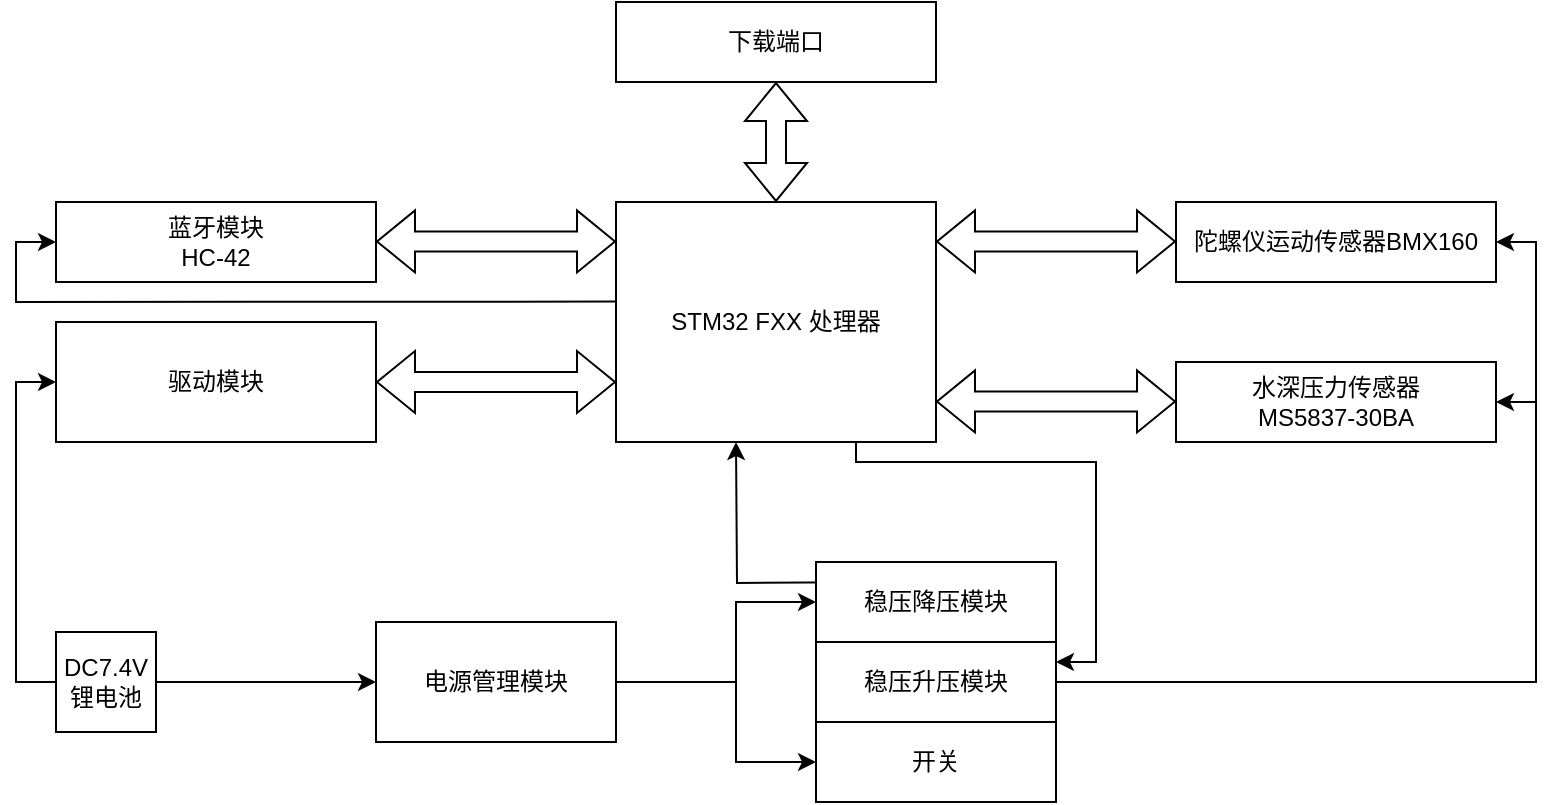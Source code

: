<mxfile version="26.0.16">
  <diagram name="第 1 页" id="pqdLP5we26Cw2XgYYHhp">
    <mxGraphModel dx="983" dy="570" grid="1" gridSize="10" guides="1" tooltips="1" connect="1" arrows="1" fold="1" page="1" pageScale="1" pageWidth="827" pageHeight="1169" math="0" shadow="0">
      <root>
        <mxCell id="0" />
        <mxCell id="1" parent="0" />
        <mxCell id="suJ-lMnNEcjRT-W93V0n-32" style="edgeStyle=orthogonalEdgeStyle;rounded=0;orthogonalLoop=1;jettySize=auto;html=1;exitX=0.75;exitY=1;exitDx=0;exitDy=0;entryX=1;entryY=0.5;entryDx=0;entryDy=0;" edge="1" parent="1">
          <mxGeometry relative="1" as="geometry">
            <mxPoint x="440" y="630" as="sourcePoint" />
            <mxPoint x="540" y="750" as="targetPoint" />
            <Array as="points">
              <mxPoint x="440" y="650" />
              <mxPoint x="560" y="650" />
              <mxPoint x="560" y="750" />
            </Array>
          </mxGeometry>
        </mxCell>
        <mxCell id="suJ-lMnNEcjRT-W93V0n-3" value="STM32 FXX 处理器" style="rounded=0;whiteSpace=wrap;html=1;" vertex="1" parent="1">
          <mxGeometry x="320" y="520" width="160" height="120" as="geometry" />
        </mxCell>
        <mxCell id="suJ-lMnNEcjRT-W93V0n-4" value="陀螺仪运动传感器&lt;span style=&quot;background-color: transparent; color: light-dark(rgb(0, 0, 0), rgb(255, 255, 255));&quot;&gt;BMX160&lt;/span&gt;" style="rounded=0;whiteSpace=wrap;html=1;" vertex="1" parent="1">
          <mxGeometry x="600" y="520" width="160" height="40" as="geometry" />
        </mxCell>
        <mxCell id="suJ-lMnNEcjRT-W93V0n-5" value="驱动模块" style="rounded=0;whiteSpace=wrap;html=1;" vertex="1" parent="1">
          <mxGeometry x="40" y="580" width="160" height="60" as="geometry" />
        </mxCell>
        <mxCell id="suJ-lMnNEcjRT-W93V0n-6" value="水深压力传感器&lt;div&gt;MS5837-30BA&lt;/div&gt;" style="rounded=0;whiteSpace=wrap;html=1;" vertex="1" parent="1">
          <mxGeometry x="600" y="600" width="160" height="40" as="geometry" />
        </mxCell>
        <mxCell id="suJ-lMnNEcjRT-W93V0n-7" value="蓝牙模块&lt;div&gt;HC-42&lt;/div&gt;" style="rounded=0;whiteSpace=wrap;html=1;" vertex="1" parent="1">
          <mxGeometry x="40" y="520" width="160" height="40" as="geometry" />
        </mxCell>
        <mxCell id="suJ-lMnNEcjRT-W93V0n-8" value="下载端口" style="rounded=0;whiteSpace=wrap;html=1;" vertex="1" parent="1">
          <mxGeometry x="320" y="420" width="160" height="40" as="geometry" />
        </mxCell>
        <mxCell id="suJ-lMnNEcjRT-W93V0n-9" value="电源管理模块" style="rounded=0;whiteSpace=wrap;html=1;" vertex="1" parent="1">
          <mxGeometry x="200" y="730" width="120" height="60" as="geometry" />
        </mxCell>
        <mxCell id="suJ-lMnNEcjRT-W93V0n-47" style="edgeStyle=orthogonalEdgeStyle;rounded=0;orthogonalLoop=1;jettySize=auto;html=1;exitX=1;exitY=0.5;exitDx=0;exitDy=0;entryX=1;entryY=0.5;entryDx=0;entryDy=0;" edge="1" parent="1" source="suJ-lMnNEcjRT-W93V0n-15" target="suJ-lMnNEcjRT-W93V0n-4">
          <mxGeometry relative="1" as="geometry" />
        </mxCell>
        <mxCell id="suJ-lMnNEcjRT-W93V0n-15" value="稳压升压模块" style="rounded=0;whiteSpace=wrap;html=1;" vertex="1" parent="1">
          <mxGeometry x="420" y="740" width="120" height="40" as="geometry" />
        </mxCell>
        <mxCell id="suJ-lMnNEcjRT-W93V0n-16" value="开关" style="rounded=0;whiteSpace=wrap;html=1;" vertex="1" parent="1">
          <mxGeometry x="420" y="780" width="120" height="40" as="geometry" />
        </mxCell>
        <mxCell id="suJ-lMnNEcjRT-W93V0n-28" style="edgeStyle=orthogonalEdgeStyle;rounded=0;orthogonalLoop=1;jettySize=auto;html=1;exitX=0;exitY=0.25;exitDx=0;exitDy=0;entryX=0.5;entryY=1;entryDx=0;entryDy=0;" edge="1" parent="1">
          <mxGeometry relative="1" as="geometry">
            <mxPoint x="460.03" y="710" as="sourcePoint" />
            <mxPoint x="380" y="640" as="targetPoint" />
          </mxGeometry>
        </mxCell>
        <mxCell id="suJ-lMnNEcjRT-W93V0n-17" value="稳压降压模块" style="rounded=0;whiteSpace=wrap;html=1;" vertex="1" parent="1">
          <mxGeometry x="420" y="700" width="120" height="40" as="geometry" />
        </mxCell>
        <mxCell id="suJ-lMnNEcjRT-W93V0n-20" style="edgeStyle=orthogonalEdgeStyle;rounded=0;orthogonalLoop=1;jettySize=auto;html=1;exitX=1;exitY=0.5;exitDx=0;exitDy=0;entryX=0;entryY=0.5;entryDx=0;entryDy=0;" edge="1" parent="1" source="suJ-lMnNEcjRT-W93V0n-18" target="suJ-lMnNEcjRT-W93V0n-9">
          <mxGeometry relative="1" as="geometry" />
        </mxCell>
        <mxCell id="suJ-lMnNEcjRT-W93V0n-38" style="edgeStyle=orthogonalEdgeStyle;rounded=0;orthogonalLoop=1;jettySize=auto;html=1;exitX=0;exitY=0.5;exitDx=0;exitDy=0;entryX=0;entryY=0.5;entryDx=0;entryDy=0;" edge="1" parent="1" source="suJ-lMnNEcjRT-W93V0n-18" target="suJ-lMnNEcjRT-W93V0n-5">
          <mxGeometry relative="1" as="geometry" />
        </mxCell>
        <mxCell id="suJ-lMnNEcjRT-W93V0n-18" value="DC7.4V&lt;div&gt;锂电池&lt;/div&gt;" style="rounded=0;whiteSpace=wrap;html=1;" vertex="1" parent="1">
          <mxGeometry x="40" y="735" width="50" height="50" as="geometry" />
        </mxCell>
        <mxCell id="suJ-lMnNEcjRT-W93V0n-23" value="" style="endArrow=none;html=1;rounded=0;exitX=1;exitY=0.5;exitDx=0;exitDy=0;" edge="1" parent="1" source="suJ-lMnNEcjRT-W93V0n-9">
          <mxGeometry width="50" height="50" relative="1" as="geometry">
            <mxPoint x="340" y="780" as="sourcePoint" />
            <mxPoint x="380" y="760" as="targetPoint" />
          </mxGeometry>
        </mxCell>
        <mxCell id="suJ-lMnNEcjRT-W93V0n-24" value="" style="endArrow=classic;html=1;rounded=0;entryX=0;entryY=0.5;entryDx=0;entryDy=0;" edge="1" parent="1" target="suJ-lMnNEcjRT-W93V0n-17">
          <mxGeometry width="50" height="50" relative="1" as="geometry">
            <mxPoint x="380" y="760" as="sourcePoint" />
            <mxPoint x="413" y="685" as="targetPoint" />
            <Array as="points">
              <mxPoint x="380" y="720" />
            </Array>
          </mxGeometry>
        </mxCell>
        <mxCell id="suJ-lMnNEcjRT-W93V0n-25" value="" style="endArrow=classic;html=1;rounded=0;entryX=0;entryY=0.5;entryDx=0;entryDy=0;" edge="1" parent="1" target="suJ-lMnNEcjRT-W93V0n-16">
          <mxGeometry width="50" height="50" relative="1" as="geometry">
            <mxPoint x="380" y="760" as="sourcePoint" />
            <mxPoint x="400" y="760" as="targetPoint" />
            <Array as="points">
              <mxPoint x="380" y="800" />
            </Array>
          </mxGeometry>
        </mxCell>
        <mxCell id="suJ-lMnNEcjRT-W93V0n-42" value="" style="shape=flexArrow;endArrow=classic;startArrow=classic;html=1;rounded=0;entryX=0;entryY=0.75;entryDx=0;entryDy=0;exitX=1;exitY=0.5;exitDx=0;exitDy=0;" edge="1" parent="1" source="suJ-lMnNEcjRT-W93V0n-5" target="suJ-lMnNEcjRT-W93V0n-3">
          <mxGeometry width="100" height="100" relative="1" as="geometry">
            <mxPoint x="190" y="690" as="sourcePoint" />
            <mxPoint x="290" y="590" as="targetPoint" />
          </mxGeometry>
        </mxCell>
        <mxCell id="suJ-lMnNEcjRT-W93V0n-43" value="" style="shape=flexArrow;endArrow=classic;startArrow=classic;html=1;rounded=0;entryX=0;entryY=0.75;entryDx=0;entryDy=0;exitX=1;exitY=0.5;exitDx=0;exitDy=0;" edge="1" parent="1">
          <mxGeometry width="100" height="100" relative="1" as="geometry">
            <mxPoint x="200" y="539.71" as="sourcePoint" />
            <mxPoint x="320" y="539.71" as="targetPoint" />
          </mxGeometry>
        </mxCell>
        <mxCell id="suJ-lMnNEcjRT-W93V0n-45" value="" style="endArrow=classic;html=1;rounded=0;exitX=-0.001;exitY=0.415;exitDx=0;exitDy=0;exitPerimeter=0;entryX=0;entryY=0.5;entryDx=0;entryDy=0;" edge="1" parent="1" source="suJ-lMnNEcjRT-W93V0n-3" target="suJ-lMnNEcjRT-W93V0n-7">
          <mxGeometry width="50" height="50" relative="1" as="geometry">
            <mxPoint x="240" y="510" as="sourcePoint" />
            <mxPoint x="290" y="460" as="targetPoint" />
            <Array as="points">
              <mxPoint x="20" y="570" />
              <mxPoint x="20" y="540" />
            </Array>
          </mxGeometry>
        </mxCell>
        <mxCell id="suJ-lMnNEcjRT-W93V0n-46" value="" style="shape=flexArrow;endArrow=classic;startArrow=classic;html=1;rounded=0;entryX=0;entryY=0.75;entryDx=0;entryDy=0;exitX=1;exitY=0.5;exitDx=0;exitDy=0;" edge="1" parent="1">
          <mxGeometry width="100" height="100" relative="1" as="geometry">
            <mxPoint x="480" y="539.71" as="sourcePoint" />
            <mxPoint x="600" y="539.71" as="targetPoint" />
          </mxGeometry>
        </mxCell>
        <mxCell id="suJ-lMnNEcjRT-W93V0n-48" value="" style="endArrow=classic;html=1;rounded=0;entryX=1;entryY=0.5;entryDx=0;entryDy=0;" edge="1" parent="1" target="suJ-lMnNEcjRT-W93V0n-6">
          <mxGeometry width="50" height="50" relative="1" as="geometry">
            <mxPoint x="780" y="620" as="sourcePoint" />
            <mxPoint x="780" y="680" as="targetPoint" />
          </mxGeometry>
        </mxCell>
        <mxCell id="suJ-lMnNEcjRT-W93V0n-49" value="" style="shape=flexArrow;endArrow=classic;startArrow=classic;html=1;rounded=0;entryX=0;entryY=0.75;entryDx=0;entryDy=0;exitX=1;exitY=0.5;exitDx=0;exitDy=0;" edge="1" parent="1">
          <mxGeometry width="100" height="100" relative="1" as="geometry">
            <mxPoint x="480" y="619.71" as="sourcePoint" />
            <mxPoint x="600" y="619.71" as="targetPoint" />
          </mxGeometry>
        </mxCell>
        <mxCell id="suJ-lMnNEcjRT-W93V0n-50" value="" style="shape=flexArrow;endArrow=classic;startArrow=classic;html=1;rounded=0;exitX=0.5;exitY=0;exitDx=0;exitDy=0;" edge="1" parent="1" source="suJ-lMnNEcjRT-W93V0n-3" target="suJ-lMnNEcjRT-W93V0n-8">
          <mxGeometry width="100" height="100" relative="1" as="geometry">
            <mxPoint x="220" y="480" as="sourcePoint" />
            <mxPoint x="320" y="380" as="targetPoint" />
          </mxGeometry>
        </mxCell>
      </root>
    </mxGraphModel>
  </diagram>
</mxfile>

